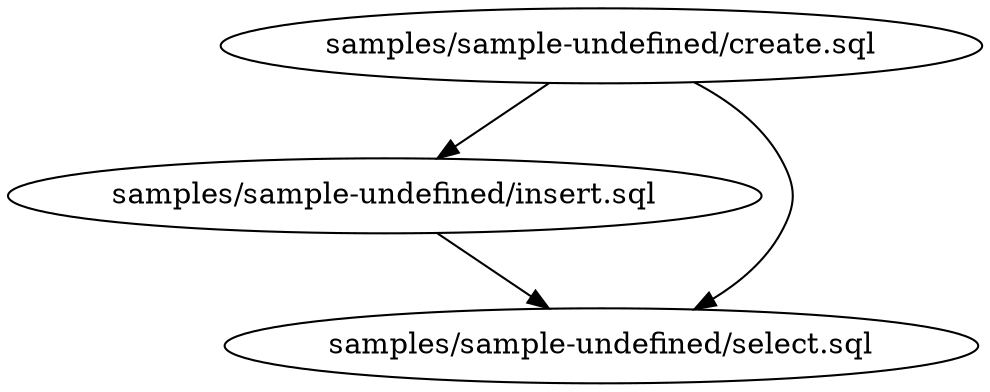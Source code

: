 digraph G {
0 [label="samples/sample-undefined/create.sql", shape="", type=query];
1 [label="samples/sample-undefined/insert.sql", shape="", type=query];
2 [label="samples/sample-undefined/select.sql", shape="", type=query];
0->1 ;
0->2 ;
1->2 ;
}
